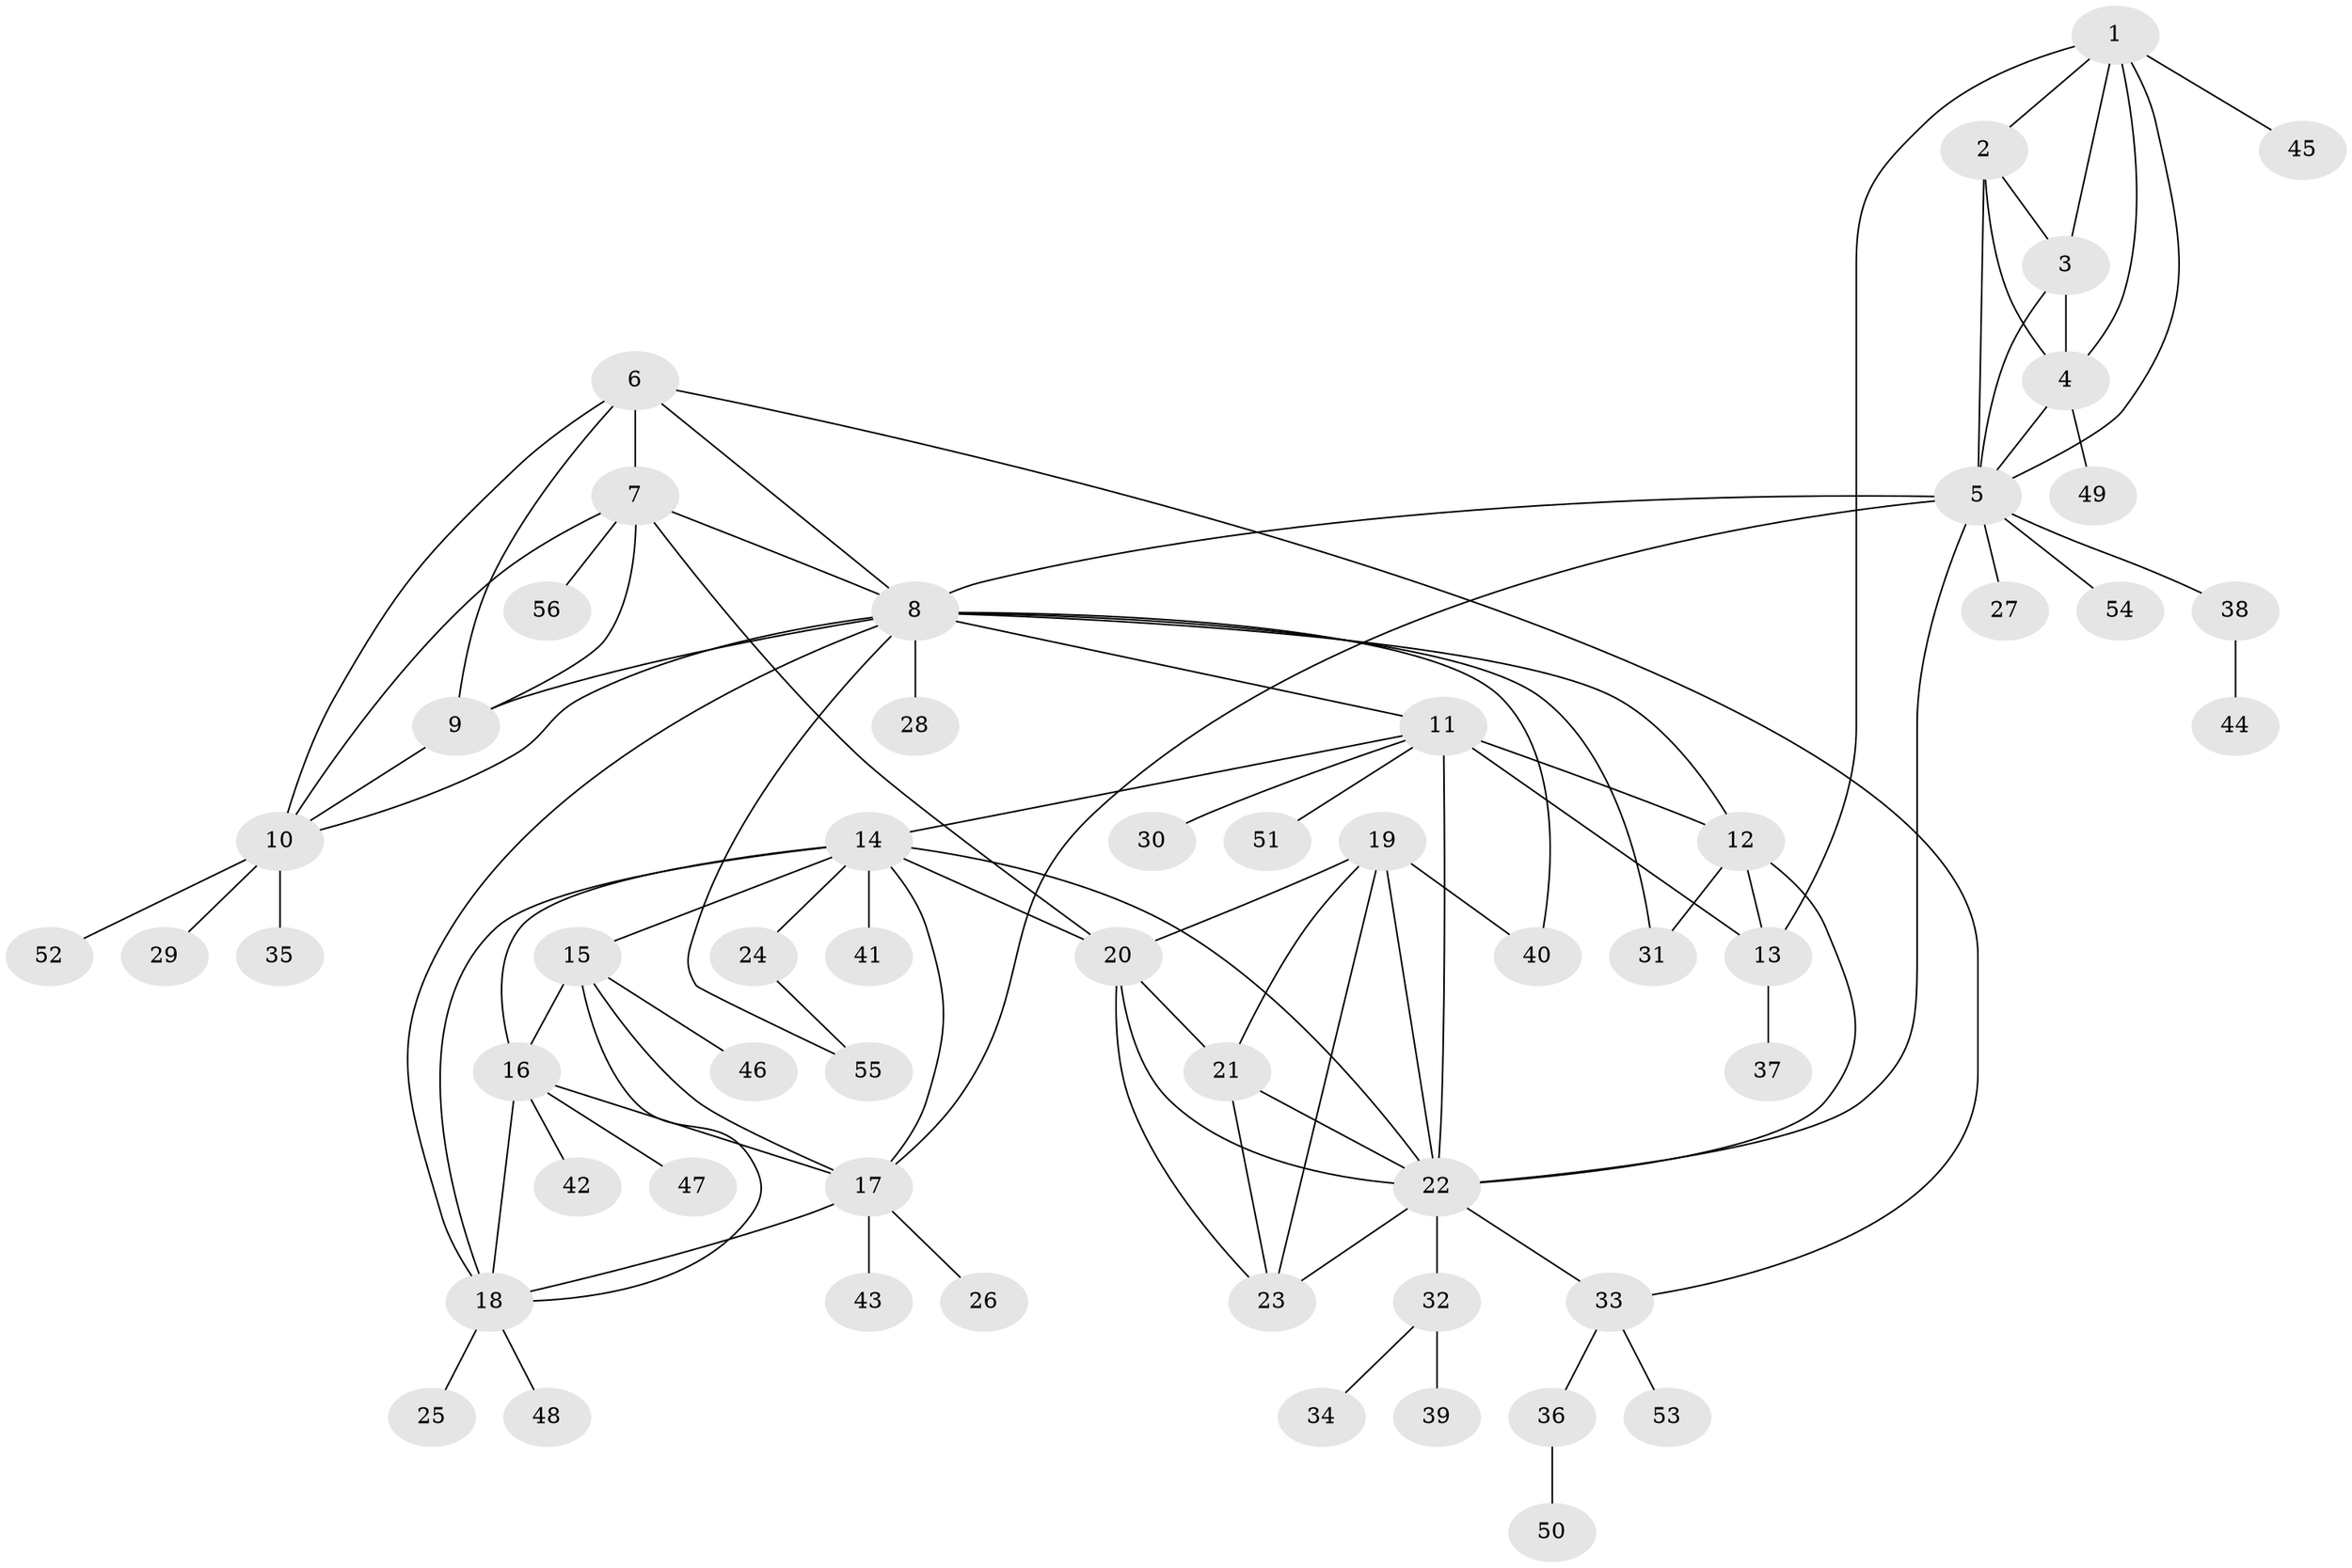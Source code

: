 // original degree distribution, {7: 0.036036036036036036, 5: 0.05405405405405406, 4: 0.018018018018018018, 11: 0.018018018018018018, 6: 0.018018018018018018, 9: 0.02702702702702703, 10: 0.036036036036036036, 8: 0.036036036036036036, 1: 0.5765765765765766, 3: 0.02702702702702703, 2: 0.15315315315315314}
// Generated by graph-tools (version 1.1) at 2025/37/03/09/25 02:37:14]
// undirected, 56 vertices, 93 edges
graph export_dot {
graph [start="1"]
  node [color=gray90,style=filled];
  1;
  2;
  3;
  4;
  5;
  6;
  7;
  8;
  9;
  10;
  11;
  12;
  13;
  14;
  15;
  16;
  17;
  18;
  19;
  20;
  21;
  22;
  23;
  24;
  25;
  26;
  27;
  28;
  29;
  30;
  31;
  32;
  33;
  34;
  35;
  36;
  37;
  38;
  39;
  40;
  41;
  42;
  43;
  44;
  45;
  46;
  47;
  48;
  49;
  50;
  51;
  52;
  53;
  54;
  55;
  56;
  1 -- 2 [weight=1.0];
  1 -- 3 [weight=1.0];
  1 -- 4 [weight=1.0];
  1 -- 5 [weight=1.0];
  1 -- 13 [weight=1.0];
  1 -- 45 [weight=1.0];
  2 -- 3 [weight=1.0];
  2 -- 4 [weight=1.0];
  2 -- 5 [weight=1.0];
  3 -- 4 [weight=2.0];
  3 -- 5 [weight=1.0];
  4 -- 5 [weight=1.0];
  4 -- 49 [weight=1.0];
  5 -- 8 [weight=1.0];
  5 -- 17 [weight=1.0];
  5 -- 22 [weight=1.0];
  5 -- 27 [weight=1.0];
  5 -- 38 [weight=1.0];
  5 -- 54 [weight=1.0];
  6 -- 7 [weight=1.0];
  6 -- 8 [weight=1.0];
  6 -- 9 [weight=1.0];
  6 -- 10 [weight=1.0];
  6 -- 33 [weight=1.0];
  7 -- 8 [weight=1.0];
  7 -- 9 [weight=1.0];
  7 -- 10 [weight=1.0];
  7 -- 20 [weight=1.0];
  7 -- 56 [weight=1.0];
  8 -- 9 [weight=2.0];
  8 -- 10 [weight=1.0];
  8 -- 11 [weight=1.0];
  8 -- 12 [weight=1.0];
  8 -- 18 [weight=1.0];
  8 -- 28 [weight=1.0];
  8 -- 31 [weight=1.0];
  8 -- 40 [weight=1.0];
  8 -- 55 [weight=1.0];
  9 -- 10 [weight=1.0];
  10 -- 29 [weight=1.0];
  10 -- 35 [weight=2.0];
  10 -- 52 [weight=1.0];
  11 -- 12 [weight=3.0];
  11 -- 13 [weight=3.0];
  11 -- 14 [weight=1.0];
  11 -- 22 [weight=1.0];
  11 -- 30 [weight=1.0];
  11 -- 51 [weight=2.0];
  12 -- 13 [weight=1.0];
  12 -- 22 [weight=1.0];
  12 -- 31 [weight=3.0];
  13 -- 37 [weight=2.0];
  14 -- 15 [weight=1.0];
  14 -- 16 [weight=1.0];
  14 -- 17 [weight=1.0];
  14 -- 18 [weight=1.0];
  14 -- 20 [weight=1.0];
  14 -- 22 [weight=1.0];
  14 -- 24 [weight=1.0];
  14 -- 41 [weight=1.0];
  15 -- 16 [weight=1.0];
  15 -- 17 [weight=1.0];
  15 -- 18 [weight=1.0];
  15 -- 46 [weight=2.0];
  16 -- 17 [weight=1.0];
  16 -- 18 [weight=1.0];
  16 -- 42 [weight=1.0];
  16 -- 47 [weight=3.0];
  17 -- 18 [weight=1.0];
  17 -- 26 [weight=1.0];
  17 -- 43 [weight=3.0];
  18 -- 25 [weight=1.0];
  18 -- 48 [weight=1.0];
  19 -- 20 [weight=1.0];
  19 -- 21 [weight=1.0];
  19 -- 22 [weight=1.0];
  19 -- 23 [weight=1.0];
  19 -- 40 [weight=4.0];
  20 -- 21 [weight=4.0];
  20 -- 22 [weight=1.0];
  20 -- 23 [weight=1.0];
  21 -- 22 [weight=1.0];
  21 -- 23 [weight=1.0];
  22 -- 23 [weight=1.0];
  22 -- 32 [weight=1.0];
  22 -- 33 [weight=1.0];
  24 -- 55 [weight=1.0];
  32 -- 34 [weight=1.0];
  32 -- 39 [weight=1.0];
  33 -- 36 [weight=1.0];
  33 -- 53 [weight=1.0];
  36 -- 50 [weight=1.0];
  38 -- 44 [weight=2.0];
}
